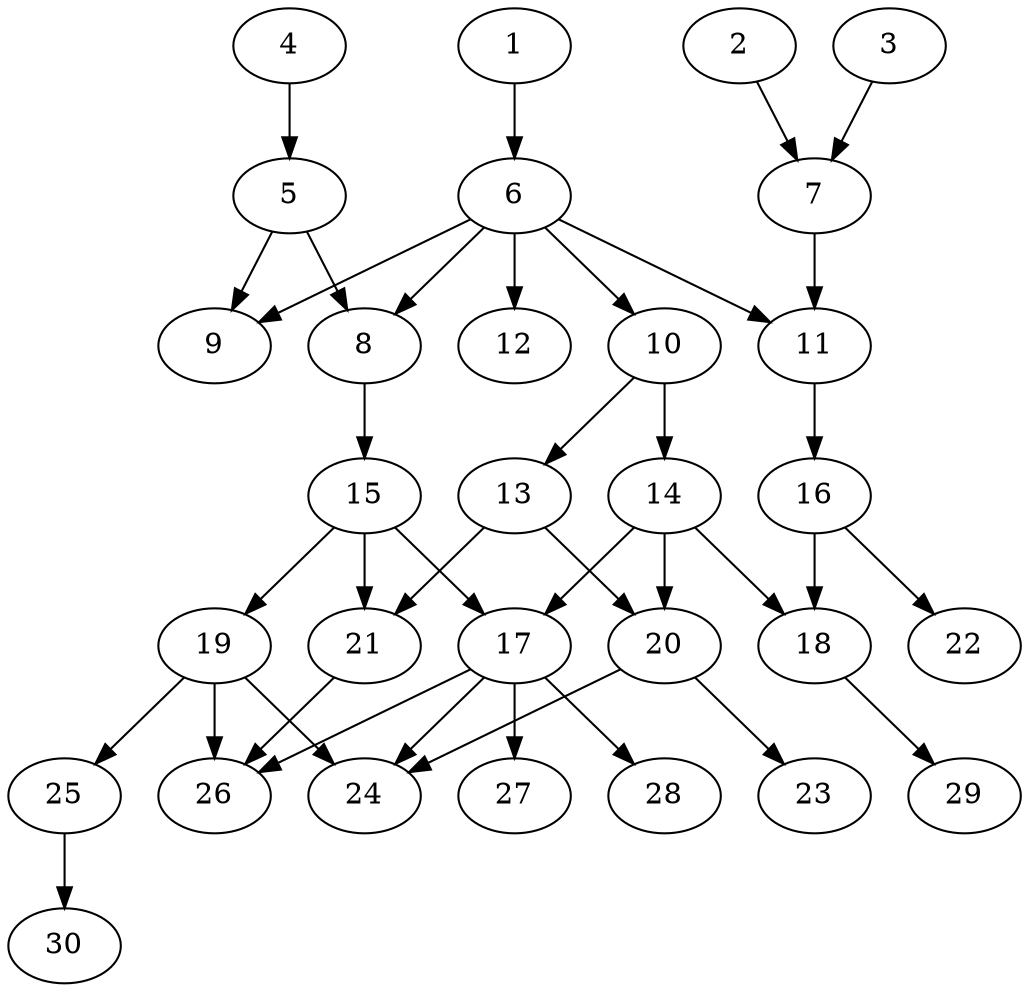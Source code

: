 // DAG automatically generated by daggen at Fri Jul 29 10:40:30 2022
// daggen.exe --dot -n 30 --ccr 0.5 --fat 0.5 --regular 0.5 --density 0.5 -o data\30/random_30_0.gv 
digraph G {
  1 [compute_size="4062339072", trans_size="173400", result_size="29696", ram="5642192",alpha="0.04"]
  1 -> 6 [size ="29696"]
  2 [compute_size="689722044905", trans_size="548393", result_size="1024", ram="52002704",alpha="0.04"]
  2 -> 7 [size ="1024"]
  3 [compute_size="35741286400", trans_size="632247", result_size="1024", ram="25931648",alpha="0.19"]
  3 -> 7 [size ="1024"]
  4 [compute_size="39827881984", trans_size="887326", result_size="70656", ram="36780464",alpha="0.09"]
  4 -> 5 [size ="70656"]
  5 [compute_size="990277632", trans_size="998577", result_size="29696", ram="27762752",alpha="0.04"]
  5 -> 8 [size ="29696"]
  5 -> 9 [size ="29696"]
  6 [compute_size="134217728000", trans_size="6075", result_size="1024", ram="45983504",alpha="0.18"]
  6 -> 8 [size ="1024"]
  6 -> 9 [size ="1024"]
  6 -> 10 [size ="1024"]
  6 -> 11 [size ="1024"]
  6 -> 12 [size ="1024"]
  7 [compute_size="231928233984", trans_size="124519", result_size="13312", ram="50393360",alpha="0.07"]
  7 -> 11 [size ="13312"]
  8 [compute_size="19335610368", trans_size="862102", result_size="91136", ram="14916512",alpha="0.16"]
  8 -> 15 [size ="91136"]
  9 [compute_size="23144361984", trans_size="702035", result_size="0", ram="5539232",alpha="0.02"]
  10 [compute_size="39826391040", trans_size="917984", result_size="54272", ram="13199456",alpha="0.02"]
  10 -> 13 [size ="54272"]
  10 -> 14 [size ="54272"]
  11 [compute_size="19055841280", trans_size="899857", result_size="9216", ram="44591168",alpha="0.18"]
  11 -> 16 [size ="9216"]
  12 [compute_size="368293445632", trans_size="941545", result_size="0", ram="33178448",alpha="0.01"]
  13 [compute_size="60517515264", trans_size="496668", result_size="74752", ram="16782464",alpha="0.06"]
  13 -> 20 [size ="74752"]
  13 -> 21 [size ="74752"]
  14 [compute_size="576700547072", trans_size="754240", result_size="91136", ram="5513888",alpha="0.05"]
  14 -> 17 [size ="91136"]
  14 -> 18 [size ="91136"]
  14 -> 20 [size ="91136"]
  15 [compute_size="4532889600", trans_size="591551", result_size="29696", ram="37749872",alpha="0.08"]
  15 -> 17 [size ="29696"]
  15 -> 19 [size ="29696"]
  15 -> 21 [size ="29696"]
  16 [compute_size="782757789696", trans_size="31330", result_size="54272", ram="50067056",alpha="0.17"]
  16 -> 18 [size ="54272"]
  16 -> 22 [size ="54272"]
  17 [compute_size="8327757824", trans_size="591487", result_size="74752", ram="9542000",alpha="0.20"]
  17 -> 24 [size ="74752"]
  17 -> 26 [size ="74752"]
  17 -> 27 [size ="74752"]
  17 -> 28 [size ="74752"]
  18 [compute_size="9980708864", trans_size="781829", result_size="9216", ram="9964928",alpha="0.18"]
  18 -> 29 [size ="9216"]
  19 [compute_size="44143706112", trans_size="888636", result_size="70656", ram="7704560",alpha="0.17"]
  19 -> 24 [size ="70656"]
  19 -> 25 [size ="70656"]
  19 -> 26 [size ="70656"]
  20 [compute_size="782757789696", trans_size="279600", result_size="54272", ram="41676608",alpha="0.12"]
  20 -> 23 [size ="54272"]
  20 -> 24 [size ="54272"]
  21 [compute_size="15703683072", trans_size="261058", result_size="9216", ram="51296240",alpha="0.02"]
  21 -> 26 [size ="9216"]
  22 [compute_size="52471716900", trans_size="405589", result_size="0", ram="11417456",alpha="0.17"]
  23 [compute_size="579524760911", trans_size="600086", result_size="0", ram="29517824",alpha="0.02"]
  24 [compute_size="141733134336", trans_size="173879", result_size="0", ram="41637008",alpha="0.18"]
  25 [compute_size="90954792960", trans_size="665015", result_size="74752", ram="13676240",alpha="0.14"]
  25 -> 30 [size ="74752"]
  26 [compute_size="368293445632", trans_size="543981", result_size="0", ram="9800192",alpha="0.05"]
  27 [compute_size="39945810770", trans_size="896565", result_size="0", ram="15341024",alpha="0.11"]
  28 [compute_size="81271455744", trans_size="863093", result_size="0", ram="31832048",alpha="0.08"]
  29 [compute_size="142321365182", trans_size="989242", result_size="0", ram="42229424",alpha="0.13"]
  30 [compute_size="549755813888", trans_size="326913", result_size="0", ram="43821344",alpha="0.15"]
}

